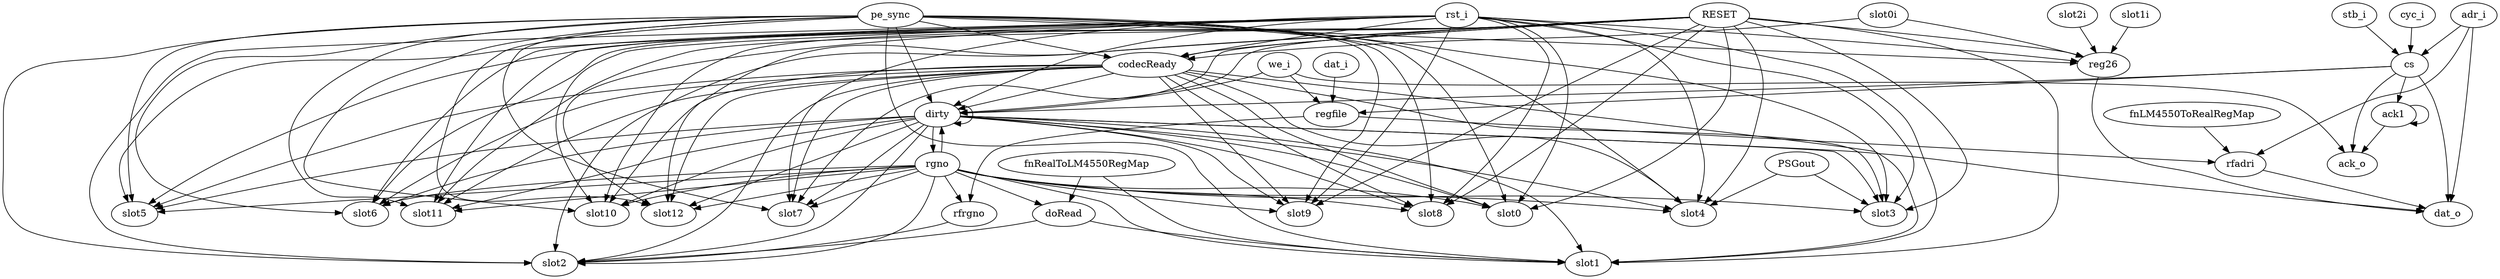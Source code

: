 digraph "" {
	RESET -> slot1	 [weight=6.0];
	RESET -> reg26	 [weight=1.0];
	RESET -> slot7	 [weight=4.0];
	RESET -> slot9	 [weight=4.0];
	RESET -> slot8	 [weight=4.0];
	RESET -> slot0	 [weight=17.0];
	RESET -> slot3	 [weight=6.0];
	RESET -> slot2	 [weight=5.0];
	RESET -> slot5	 [weight=4.0];
	RESET -> slot4	 [weight=6.0];
	RESET -> slot6	 [weight=4.0];
	RESET -> slot11	 [weight=4.0];
	RESET -> slot10	 [weight=4.0];
	RESET -> slot12	 [weight=4.0];
	RESET -> codecReady	 [weight=2.0];
	RESET -> dirty	 [weight=2.0];
	pe_sync -> slot1	 [weight=9.0];
	pe_sync -> reg26	 [weight=1.0];
	pe_sync -> slot7	 [weight=7.0];
	pe_sync -> slot9	 [weight=7.0];
	pe_sync -> slot8	 [weight=7.0];
	pe_sync -> slot0	 [weight=25.0];
	pe_sync -> slot3	 [weight=10.0];
	pe_sync -> slot2	 [weight=8.0];
	pe_sync -> slot5	 [weight=7.0];
	pe_sync -> slot4	 [weight=10.0];
	pe_sync -> slot6	 [weight=7.0];
	pe_sync -> slot11	 [weight=7.0];
	pe_sync -> slot10	 [weight=7.0];
	pe_sync -> slot12	 [weight=7.0];
	pe_sync -> codecReady	 [weight=1.0];
	pe_sync -> dirty	 [weight=2.0];
	cs -> regfile	 [weight=1.0];
	cs -> ack1	 [weight=1.0];
	cs -> dat_o	 [weight=10.0];
	cs -> ack_o	 [weight=1.0];
	cs -> dirty	 [weight=1.0];
	fnLM4550ToRealRegMap -> rfadri	 [weight=1.0];
	we_i -> regfile	 [weight=1.0];
	we_i -> ack_o	 [weight=1.0];
	we_i -> dirty	 [weight=1.0];
	rgno -> slot1	 [weight=5.0];
	rgno -> slot7	 [weight=2.0];
	rgno -> slot9	 [weight=2.0];
	rgno -> slot8	 [weight=2.0];
	rgno -> doRead	 [weight=1.0];
	rgno -> slot0	 [weight=10.0];
	rgno -> slot3	 [weight=3.0];
	rgno -> slot2	 [weight=3.0];
	rgno -> slot5	 [weight=2.0];
	rgno -> slot4	 [weight=3.0];
	rgno -> slot6	 [weight=2.0];
	rgno -> slot11	 [weight=2.0];
	rgno -> slot10	 [weight=2.0];
	rgno -> slot12	 [weight=2.0];
	rgno -> rfrgno	 [weight=1.0];
	rgno -> dirty	 [weight=2.0];
	rfadri -> dat_o	 [weight=1.0];
	reg26 -> dat_o	 [weight=1.0];
	regfile -> rfadri	 [weight=1.0];
	regfile -> rfrgno	 [weight=1.0];
	ack1 -> ack1	 [weight=1.0];
	ack1 -> ack_o	 [weight=1.0];
	dat_i -> regfile	 [weight=1.0];
	slot1i -> reg26	 [weight=1.0];
	slot2i -> reg26	 [weight=1.0];
	rst_i -> slot1	 [weight=7.0];
	rst_i -> reg26	 [weight=2.0];
	rst_i -> slot7	 [weight=5.0];
	rst_i -> slot9	 [weight=5.0];
	rst_i -> slot8	 [weight=5.0];
	rst_i -> slot0	 [weight=18.0];
	rst_i -> slot3	 [weight=7.0];
	rst_i -> slot2	 [weight=6.0];
	rst_i -> slot5	 [weight=5.0];
	rst_i -> slot4	 [weight=7.0];
	rst_i -> slot6	 [weight=5.0];
	rst_i -> slot11	 [weight=5.0];
	rst_i -> slot10	 [weight=5.0];
	rst_i -> slot12	 [weight=5.0];
	rst_i -> codecReady	 [weight=3.0];
	rst_i -> dirty	 [weight=4.0];
	fnRealToLM4550RegMap -> slot1	 [weight=1.0];
	fnRealToLM4550RegMap -> doRead	 [weight=1.0];
	adr_i -> cs	 [weight=1.0];
	adr_i -> rfadri	 [weight=1.0];
	adr_i -> dat_o	 [weight=9.0];
	doRead -> slot1	 [weight=1.0];
	doRead -> slot2	 [weight=1.0];
	cyc_i -> cs	 [weight=1.0];
	codecReady -> slot1	 [weight=8.0];
	codecReady -> slot7	 [weight=6.0];
	codecReady -> slot9	 [weight=6.0];
	codecReady -> slot8	 [weight=6.0];
	codecReady -> slot0	 [weight=24.0];
	codecReady -> slot3	 [weight=9.0];
	codecReady -> slot2	 [weight=7.0];
	codecReady -> slot5	 [weight=6.0];
	codecReady -> slot4	 [weight=9.0];
	codecReady -> slot6	 [weight=6.0];
	codecReady -> slot11	 [weight=6.0];
	codecReady -> slot10	 [weight=6.0];
	codecReady -> slot12	 [weight=6.0];
	codecReady -> dirty	 [weight=2.0];
	rfrgno -> slot2	 [weight=1.0];
	PSGout -> slot3	 [weight=2.0];
	PSGout -> slot4	 [weight=2.0];
	dirty -> slot1	 [weight=6.0];
	dirty -> rgno	 [weight=33.0];
	dirty -> slot7	 [weight=4.0];
	dirty -> slot9	 [weight=4.0];
	dirty -> slot8	 [weight=4.0];
	dirty -> dat_o	 [weight=1.0];
	dirty -> slot0	 [weight=17.0];
	dirty -> slot3	 [weight=6.0];
	dirty -> slot2	 [weight=5.0];
	dirty -> slot5	 [weight=4.0];
	dirty -> slot4	 [weight=6.0];
	dirty -> slot6	 [weight=4.0];
	dirty -> slot11	 [weight=4.0];
	dirty -> slot10	 [weight=4.0];
	dirty -> slot12	 [weight=4.0];
	dirty -> dirty	 [weight=2.0];
	slot0i -> reg26	 [weight=1.0];
	slot0i -> codecReady	 [weight=1.0];
	stb_i -> cs	 [weight=1.0];
}
